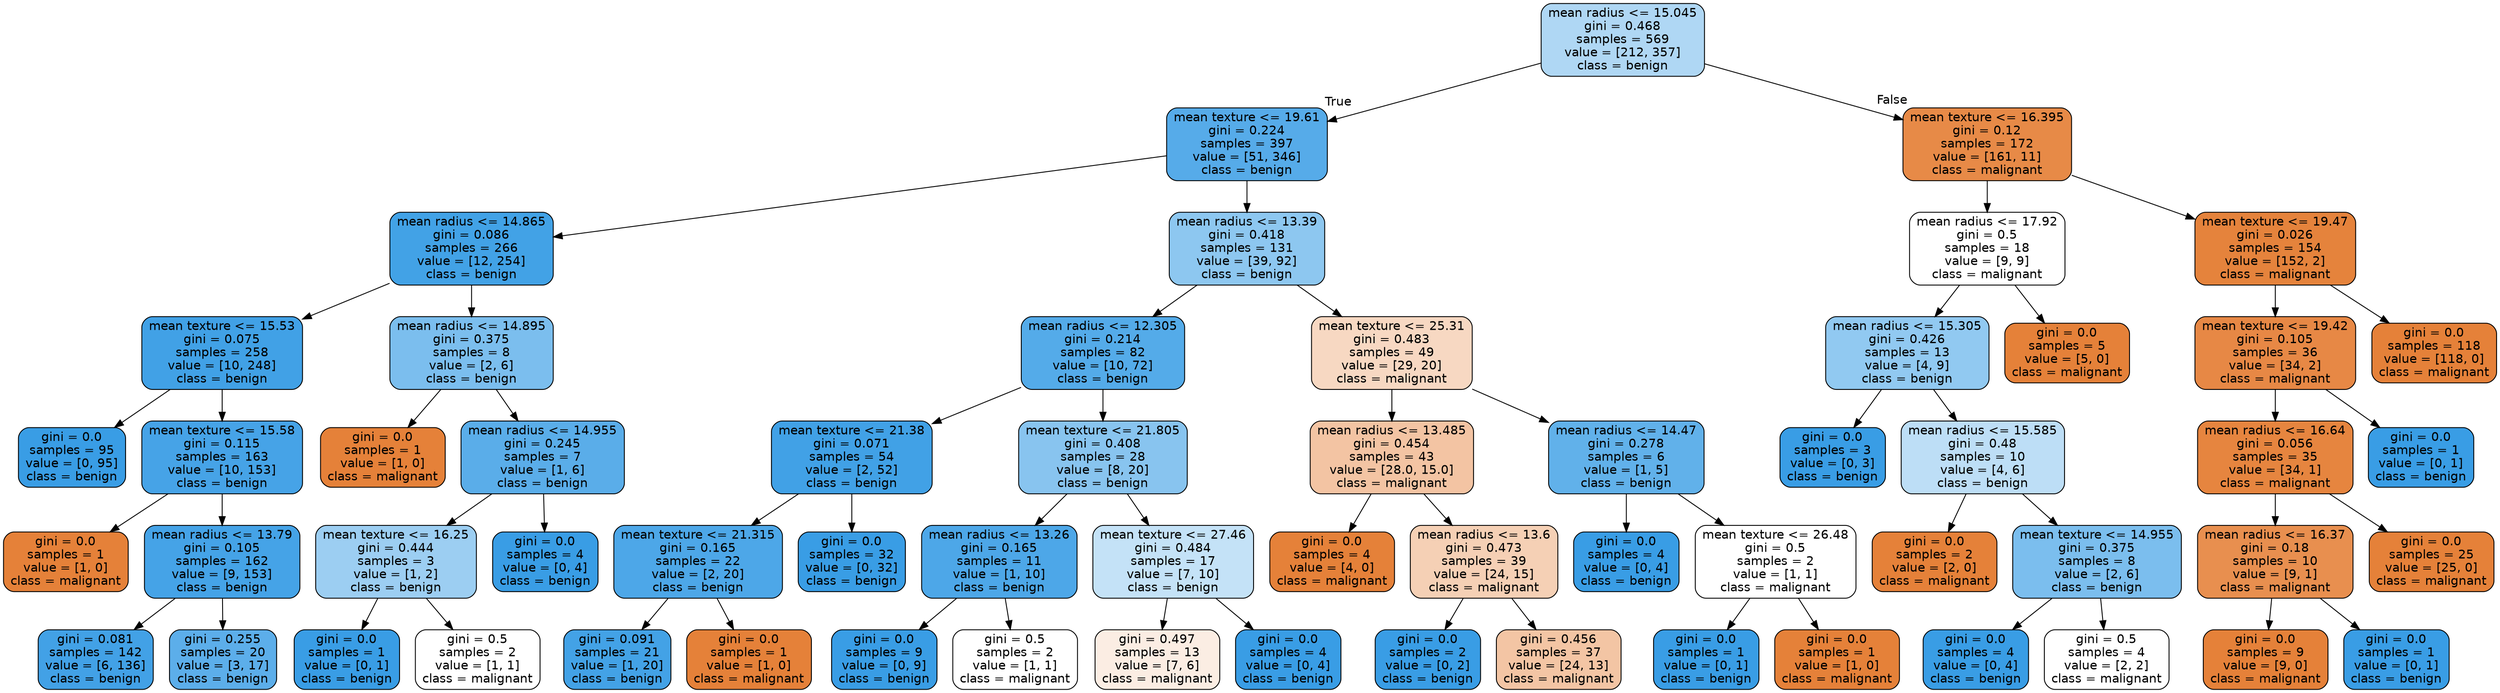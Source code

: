 digraph Tree {
node [shape=box, style="filled, rounded", color="black", fontname="helvetica"] ;
edge [fontname="helvetica"] ;
0 [label="mean radius <= 15.045\ngini = 0.468\nsamples = 569\nvalue = [212, 357]\nclass = benign", fillcolor="#afd7f4"] ;
1 [label="mean texture <= 19.61\ngini = 0.224\nsamples = 397\nvalue = [51, 346]\nclass = benign", fillcolor="#56abe9"] ;
0 -> 1 [labeldistance=2.5, labelangle=45, headlabel="True"] ;
2 [label="mean radius <= 14.865\ngini = 0.086\nsamples = 266\nvalue = [12, 254]\nclass = benign", fillcolor="#42a2e6"] ;
1 -> 2 ;
3 [label="mean texture <= 15.53\ngini = 0.075\nsamples = 258\nvalue = [10, 248]\nclass = benign", fillcolor="#41a1e6"] ;
2 -> 3 ;
4 [label="gini = 0.0\nsamples = 95\nvalue = [0, 95]\nclass = benign", fillcolor="#399de5"] ;
3 -> 4 ;
5 [label="mean texture <= 15.58\ngini = 0.115\nsamples = 163\nvalue = [10, 153]\nclass = benign", fillcolor="#46a3e7"] ;
3 -> 5 ;
6 [label="gini = 0.0\nsamples = 1\nvalue = [1, 0]\nclass = malignant", fillcolor="#e58139"] ;
5 -> 6 ;
7 [label="mean radius <= 13.79\ngini = 0.105\nsamples = 162\nvalue = [9, 153]\nclass = benign", fillcolor="#45a3e7"] ;
5 -> 7 ;
8 [label="gini = 0.081\nsamples = 142\nvalue = [6, 136]\nclass = benign", fillcolor="#42a1e6"] ;
7 -> 8 ;
9 [label="gini = 0.255\nsamples = 20\nvalue = [3, 17]\nclass = benign", fillcolor="#5caeea"] ;
7 -> 9 ;
10 [label="mean radius <= 14.895\ngini = 0.375\nsamples = 8\nvalue = [2, 6]\nclass = benign", fillcolor="#7bbeee"] ;
2 -> 10 ;
11 [label="gini = 0.0\nsamples = 1\nvalue = [1, 0]\nclass = malignant", fillcolor="#e58139"] ;
10 -> 11 ;
12 [label="mean radius <= 14.955\ngini = 0.245\nsamples = 7\nvalue = [1, 6]\nclass = benign", fillcolor="#5aade9"] ;
10 -> 12 ;
13 [label="mean texture <= 16.25\ngini = 0.444\nsamples = 3\nvalue = [1, 2]\nclass = benign", fillcolor="#9ccef2"] ;
12 -> 13 ;
14 [label="gini = 0.0\nsamples = 1\nvalue = [0, 1]\nclass = benign", fillcolor="#399de5"] ;
13 -> 14 ;
15 [label="gini = 0.5\nsamples = 2\nvalue = [1, 1]\nclass = malignant", fillcolor="#ffffff"] ;
13 -> 15 ;
16 [label="gini = 0.0\nsamples = 4\nvalue = [0, 4]\nclass = benign", fillcolor="#399de5"] ;
12 -> 16 ;
17 [label="mean radius <= 13.39\ngini = 0.418\nsamples = 131\nvalue = [39, 92]\nclass = benign", fillcolor="#8dc7f0"] ;
1 -> 17 ;
18 [label="mean radius <= 12.305\ngini = 0.214\nsamples = 82\nvalue = [10, 72]\nclass = benign", fillcolor="#54abe9"] ;
17 -> 18 ;
19 [label="mean texture <= 21.38\ngini = 0.071\nsamples = 54\nvalue = [2, 52]\nclass = benign", fillcolor="#41a1e6"] ;
18 -> 19 ;
20 [label="mean texture <= 21.315\ngini = 0.165\nsamples = 22\nvalue = [2, 20]\nclass = benign", fillcolor="#4da7e8"] ;
19 -> 20 ;
21 [label="gini = 0.091\nsamples = 21\nvalue = [1, 20]\nclass = benign", fillcolor="#43a2e6"] ;
20 -> 21 ;
22 [label="gini = 0.0\nsamples = 1\nvalue = [1, 0]\nclass = malignant", fillcolor="#e58139"] ;
20 -> 22 ;
23 [label="gini = 0.0\nsamples = 32\nvalue = [0, 32]\nclass = benign", fillcolor="#399de5"] ;
19 -> 23 ;
24 [label="mean texture <= 21.805\ngini = 0.408\nsamples = 28\nvalue = [8, 20]\nclass = benign", fillcolor="#88c4ef"] ;
18 -> 24 ;
25 [label="mean radius <= 13.26\ngini = 0.165\nsamples = 11\nvalue = [1, 10]\nclass = benign", fillcolor="#4da7e8"] ;
24 -> 25 ;
26 [label="gini = 0.0\nsamples = 9\nvalue = [0, 9]\nclass = benign", fillcolor="#399de5"] ;
25 -> 26 ;
27 [label="gini = 0.5\nsamples = 2\nvalue = [1, 1]\nclass = malignant", fillcolor="#ffffff"] ;
25 -> 27 ;
28 [label="mean texture <= 27.46\ngini = 0.484\nsamples = 17\nvalue = [7, 10]\nclass = benign", fillcolor="#c4e2f7"] ;
24 -> 28 ;
29 [label="gini = 0.497\nsamples = 13\nvalue = [7, 6]\nclass = malignant", fillcolor="#fbede3"] ;
28 -> 29 ;
30 [label="gini = 0.0\nsamples = 4\nvalue = [0, 4]\nclass = benign", fillcolor="#399de5"] ;
28 -> 30 ;
31 [label="mean texture <= 25.31\ngini = 0.483\nsamples = 49\nvalue = [29, 20]\nclass = malignant", fillcolor="#f7d8c2"] ;
17 -> 31 ;
32 [label="mean radius <= 13.485\ngini = 0.454\nsamples = 43\nvalue = [28.0, 15.0]\nclass = malignant", fillcolor="#f3c4a3"] ;
31 -> 32 ;
33 [label="gini = 0.0\nsamples = 4\nvalue = [4, 0]\nclass = malignant", fillcolor="#e58139"] ;
32 -> 33 ;
34 [label="mean radius <= 13.6\ngini = 0.473\nsamples = 39\nvalue = [24, 15]\nclass = malignant", fillcolor="#f5d0b5"] ;
32 -> 34 ;
35 [label="gini = 0.0\nsamples = 2\nvalue = [0, 2]\nclass = benign", fillcolor="#399de5"] ;
34 -> 35 ;
36 [label="gini = 0.456\nsamples = 37\nvalue = [24, 13]\nclass = malignant", fillcolor="#f3c5a4"] ;
34 -> 36 ;
37 [label="mean radius <= 14.47\ngini = 0.278\nsamples = 6\nvalue = [1, 5]\nclass = benign", fillcolor="#61b1ea"] ;
31 -> 37 ;
38 [label="gini = 0.0\nsamples = 4\nvalue = [0, 4]\nclass = benign", fillcolor="#399de5"] ;
37 -> 38 ;
39 [label="mean texture <= 26.48\ngini = 0.5\nsamples = 2\nvalue = [1, 1]\nclass = malignant", fillcolor="#ffffff"] ;
37 -> 39 ;
40 [label="gini = 0.0\nsamples = 1\nvalue = [0, 1]\nclass = benign", fillcolor="#399de5"] ;
39 -> 40 ;
41 [label="gini = 0.0\nsamples = 1\nvalue = [1, 0]\nclass = malignant", fillcolor="#e58139"] ;
39 -> 41 ;
42 [label="mean texture <= 16.395\ngini = 0.12\nsamples = 172\nvalue = [161, 11]\nclass = malignant", fillcolor="#e78a47"] ;
0 -> 42 [labeldistance=2.5, labelangle=-45, headlabel="False"] ;
43 [label="mean radius <= 17.92\ngini = 0.5\nsamples = 18\nvalue = [9, 9]\nclass = malignant", fillcolor="#ffffff"] ;
42 -> 43 ;
44 [label="mean radius <= 15.305\ngini = 0.426\nsamples = 13\nvalue = [4, 9]\nclass = benign", fillcolor="#91c9f1"] ;
43 -> 44 ;
45 [label="gini = 0.0\nsamples = 3\nvalue = [0, 3]\nclass = benign", fillcolor="#399de5"] ;
44 -> 45 ;
46 [label="mean radius <= 15.585\ngini = 0.48\nsamples = 10\nvalue = [4, 6]\nclass = benign", fillcolor="#bddef6"] ;
44 -> 46 ;
47 [label="gini = 0.0\nsamples = 2\nvalue = [2, 0]\nclass = malignant", fillcolor="#e58139"] ;
46 -> 47 ;
48 [label="mean texture <= 14.955\ngini = 0.375\nsamples = 8\nvalue = [2, 6]\nclass = benign", fillcolor="#7bbeee"] ;
46 -> 48 ;
49 [label="gini = 0.0\nsamples = 4\nvalue = [0, 4]\nclass = benign", fillcolor="#399de5"] ;
48 -> 49 ;
50 [label="gini = 0.5\nsamples = 4\nvalue = [2, 2]\nclass = malignant", fillcolor="#ffffff"] ;
48 -> 50 ;
51 [label="gini = 0.0\nsamples = 5\nvalue = [5, 0]\nclass = malignant", fillcolor="#e58139"] ;
43 -> 51 ;
52 [label="mean texture <= 19.47\ngini = 0.026\nsamples = 154\nvalue = [152, 2]\nclass = malignant", fillcolor="#e5833c"] ;
42 -> 52 ;
53 [label="mean texture <= 19.42\ngini = 0.105\nsamples = 36\nvalue = [34, 2]\nclass = malignant", fillcolor="#e78845"] ;
52 -> 53 ;
54 [label="mean radius <= 16.64\ngini = 0.056\nsamples = 35\nvalue = [34, 1]\nclass = malignant", fillcolor="#e6853f"] ;
53 -> 54 ;
55 [label="mean radius <= 16.37\ngini = 0.18\nsamples = 10\nvalue = [9, 1]\nclass = malignant", fillcolor="#e88f4f"] ;
54 -> 55 ;
56 [label="gini = 0.0\nsamples = 9\nvalue = [9, 0]\nclass = malignant", fillcolor="#e58139"] ;
55 -> 56 ;
57 [label="gini = 0.0\nsamples = 1\nvalue = [0, 1]\nclass = benign", fillcolor="#399de5"] ;
55 -> 57 ;
58 [label="gini = 0.0\nsamples = 25\nvalue = [25, 0]\nclass = malignant", fillcolor="#e58139"] ;
54 -> 58 ;
59 [label="gini = 0.0\nsamples = 1\nvalue = [0, 1]\nclass = benign", fillcolor="#399de5"] ;
53 -> 59 ;
60 [label="gini = 0.0\nsamples = 118\nvalue = [118, 0]\nclass = malignant", fillcolor="#e58139"] ;
52 -> 60 ;
}
